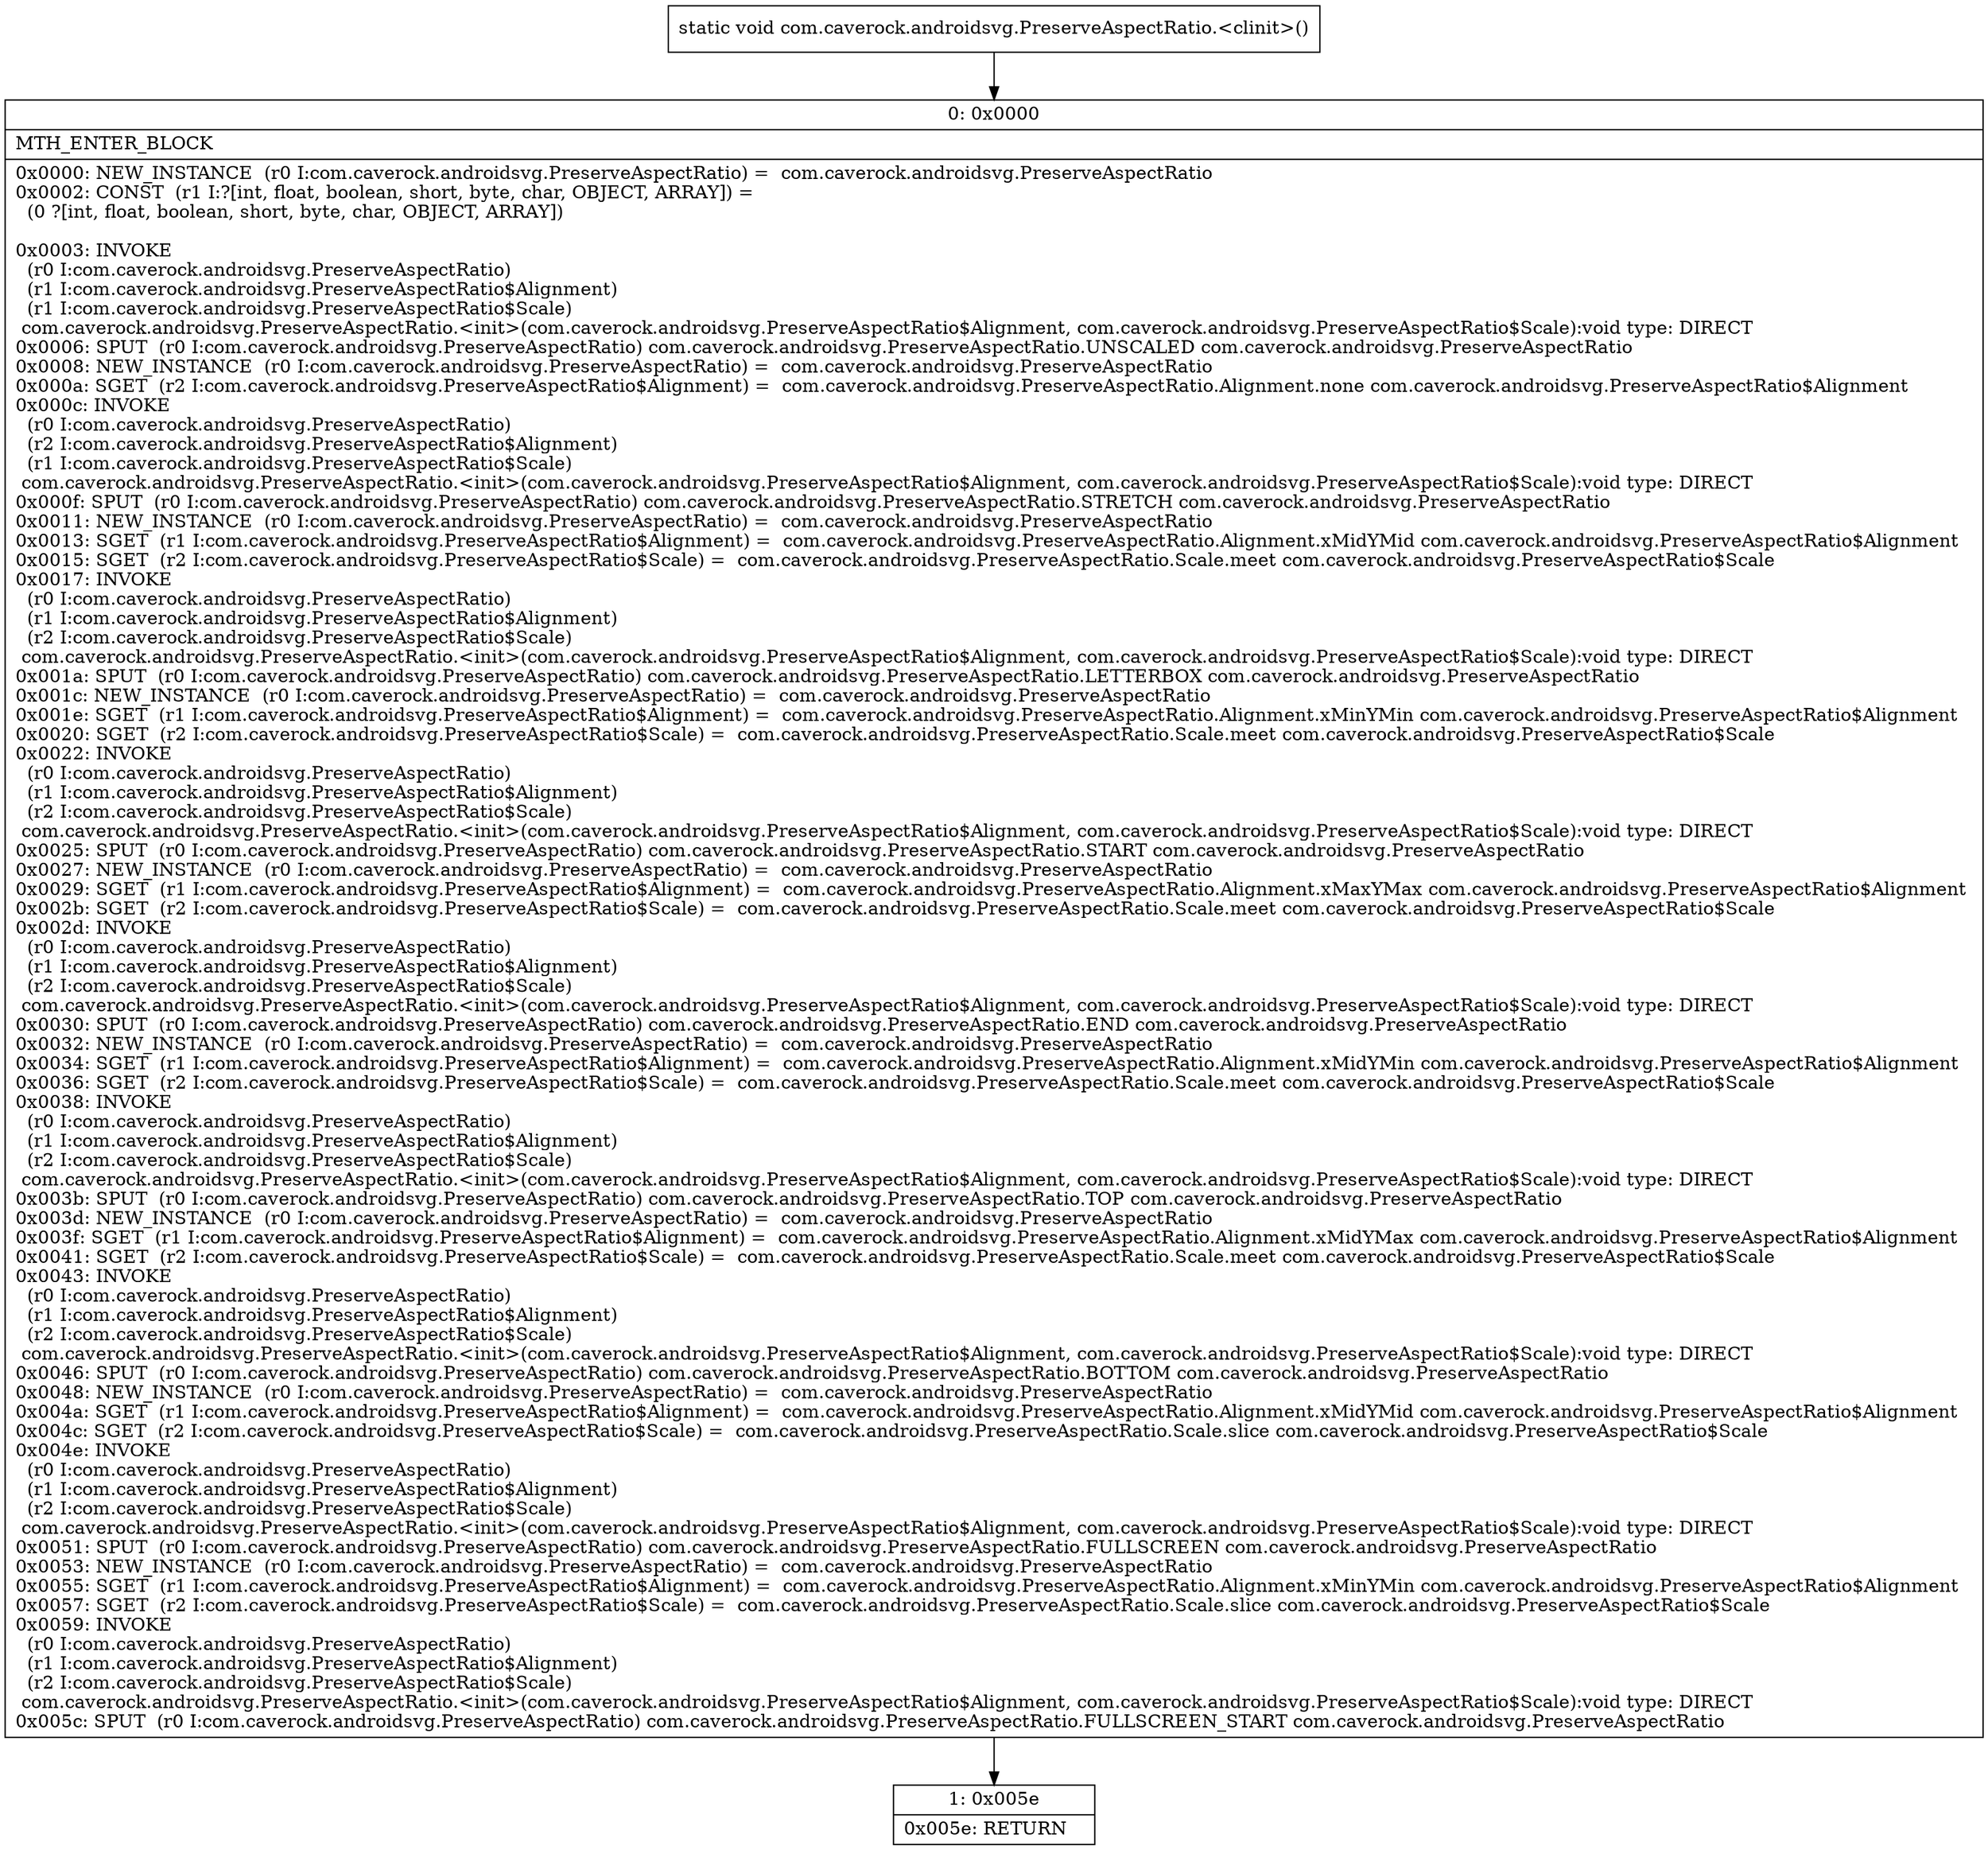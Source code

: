 digraph "CFG forcom.caverock.androidsvg.PreserveAspectRatio.\<clinit\>()V" {
Node_0 [shape=record,label="{0\:\ 0x0000|MTH_ENTER_BLOCK\l|0x0000: NEW_INSTANCE  (r0 I:com.caverock.androidsvg.PreserveAspectRatio) =  com.caverock.androidsvg.PreserveAspectRatio \l0x0002: CONST  (r1 I:?[int, float, boolean, short, byte, char, OBJECT, ARRAY]) = \l  (0 ?[int, float, boolean, short, byte, char, OBJECT, ARRAY])\l \l0x0003: INVOKE  \l  (r0 I:com.caverock.androidsvg.PreserveAspectRatio)\l  (r1 I:com.caverock.androidsvg.PreserveAspectRatio$Alignment)\l  (r1 I:com.caverock.androidsvg.PreserveAspectRatio$Scale)\l com.caverock.androidsvg.PreserveAspectRatio.\<init\>(com.caverock.androidsvg.PreserveAspectRatio$Alignment, com.caverock.androidsvg.PreserveAspectRatio$Scale):void type: DIRECT \l0x0006: SPUT  (r0 I:com.caverock.androidsvg.PreserveAspectRatio) com.caverock.androidsvg.PreserveAspectRatio.UNSCALED com.caverock.androidsvg.PreserveAspectRatio \l0x0008: NEW_INSTANCE  (r0 I:com.caverock.androidsvg.PreserveAspectRatio) =  com.caverock.androidsvg.PreserveAspectRatio \l0x000a: SGET  (r2 I:com.caverock.androidsvg.PreserveAspectRatio$Alignment) =  com.caverock.androidsvg.PreserveAspectRatio.Alignment.none com.caverock.androidsvg.PreserveAspectRatio$Alignment \l0x000c: INVOKE  \l  (r0 I:com.caverock.androidsvg.PreserveAspectRatio)\l  (r2 I:com.caverock.androidsvg.PreserveAspectRatio$Alignment)\l  (r1 I:com.caverock.androidsvg.PreserveAspectRatio$Scale)\l com.caverock.androidsvg.PreserveAspectRatio.\<init\>(com.caverock.androidsvg.PreserveAspectRatio$Alignment, com.caverock.androidsvg.PreserveAspectRatio$Scale):void type: DIRECT \l0x000f: SPUT  (r0 I:com.caverock.androidsvg.PreserveAspectRatio) com.caverock.androidsvg.PreserveAspectRatio.STRETCH com.caverock.androidsvg.PreserveAspectRatio \l0x0011: NEW_INSTANCE  (r0 I:com.caverock.androidsvg.PreserveAspectRatio) =  com.caverock.androidsvg.PreserveAspectRatio \l0x0013: SGET  (r1 I:com.caverock.androidsvg.PreserveAspectRatio$Alignment) =  com.caverock.androidsvg.PreserveAspectRatio.Alignment.xMidYMid com.caverock.androidsvg.PreserveAspectRatio$Alignment \l0x0015: SGET  (r2 I:com.caverock.androidsvg.PreserveAspectRatio$Scale) =  com.caverock.androidsvg.PreserveAspectRatio.Scale.meet com.caverock.androidsvg.PreserveAspectRatio$Scale \l0x0017: INVOKE  \l  (r0 I:com.caverock.androidsvg.PreserveAspectRatio)\l  (r1 I:com.caverock.androidsvg.PreserveAspectRatio$Alignment)\l  (r2 I:com.caverock.androidsvg.PreserveAspectRatio$Scale)\l com.caverock.androidsvg.PreserveAspectRatio.\<init\>(com.caverock.androidsvg.PreserveAspectRatio$Alignment, com.caverock.androidsvg.PreserveAspectRatio$Scale):void type: DIRECT \l0x001a: SPUT  (r0 I:com.caverock.androidsvg.PreserveAspectRatio) com.caverock.androidsvg.PreserveAspectRatio.LETTERBOX com.caverock.androidsvg.PreserveAspectRatio \l0x001c: NEW_INSTANCE  (r0 I:com.caverock.androidsvg.PreserveAspectRatio) =  com.caverock.androidsvg.PreserveAspectRatio \l0x001e: SGET  (r1 I:com.caverock.androidsvg.PreserveAspectRatio$Alignment) =  com.caverock.androidsvg.PreserveAspectRatio.Alignment.xMinYMin com.caverock.androidsvg.PreserveAspectRatio$Alignment \l0x0020: SGET  (r2 I:com.caverock.androidsvg.PreserveAspectRatio$Scale) =  com.caverock.androidsvg.PreserveAspectRatio.Scale.meet com.caverock.androidsvg.PreserveAspectRatio$Scale \l0x0022: INVOKE  \l  (r0 I:com.caverock.androidsvg.PreserveAspectRatio)\l  (r1 I:com.caverock.androidsvg.PreserveAspectRatio$Alignment)\l  (r2 I:com.caverock.androidsvg.PreserveAspectRatio$Scale)\l com.caverock.androidsvg.PreserveAspectRatio.\<init\>(com.caverock.androidsvg.PreserveAspectRatio$Alignment, com.caverock.androidsvg.PreserveAspectRatio$Scale):void type: DIRECT \l0x0025: SPUT  (r0 I:com.caverock.androidsvg.PreserveAspectRatio) com.caverock.androidsvg.PreserveAspectRatio.START com.caverock.androidsvg.PreserveAspectRatio \l0x0027: NEW_INSTANCE  (r0 I:com.caverock.androidsvg.PreserveAspectRatio) =  com.caverock.androidsvg.PreserveAspectRatio \l0x0029: SGET  (r1 I:com.caverock.androidsvg.PreserveAspectRatio$Alignment) =  com.caverock.androidsvg.PreserveAspectRatio.Alignment.xMaxYMax com.caverock.androidsvg.PreserveAspectRatio$Alignment \l0x002b: SGET  (r2 I:com.caverock.androidsvg.PreserveAspectRatio$Scale) =  com.caverock.androidsvg.PreserveAspectRatio.Scale.meet com.caverock.androidsvg.PreserveAspectRatio$Scale \l0x002d: INVOKE  \l  (r0 I:com.caverock.androidsvg.PreserveAspectRatio)\l  (r1 I:com.caverock.androidsvg.PreserveAspectRatio$Alignment)\l  (r2 I:com.caverock.androidsvg.PreserveAspectRatio$Scale)\l com.caverock.androidsvg.PreserveAspectRatio.\<init\>(com.caverock.androidsvg.PreserveAspectRatio$Alignment, com.caverock.androidsvg.PreserveAspectRatio$Scale):void type: DIRECT \l0x0030: SPUT  (r0 I:com.caverock.androidsvg.PreserveAspectRatio) com.caverock.androidsvg.PreserveAspectRatio.END com.caverock.androidsvg.PreserveAspectRatio \l0x0032: NEW_INSTANCE  (r0 I:com.caverock.androidsvg.PreserveAspectRatio) =  com.caverock.androidsvg.PreserveAspectRatio \l0x0034: SGET  (r1 I:com.caverock.androidsvg.PreserveAspectRatio$Alignment) =  com.caverock.androidsvg.PreserveAspectRatio.Alignment.xMidYMin com.caverock.androidsvg.PreserveAspectRatio$Alignment \l0x0036: SGET  (r2 I:com.caverock.androidsvg.PreserveAspectRatio$Scale) =  com.caverock.androidsvg.PreserveAspectRatio.Scale.meet com.caverock.androidsvg.PreserveAspectRatio$Scale \l0x0038: INVOKE  \l  (r0 I:com.caverock.androidsvg.PreserveAspectRatio)\l  (r1 I:com.caverock.androidsvg.PreserveAspectRatio$Alignment)\l  (r2 I:com.caverock.androidsvg.PreserveAspectRatio$Scale)\l com.caverock.androidsvg.PreserveAspectRatio.\<init\>(com.caverock.androidsvg.PreserveAspectRatio$Alignment, com.caverock.androidsvg.PreserveAspectRatio$Scale):void type: DIRECT \l0x003b: SPUT  (r0 I:com.caverock.androidsvg.PreserveAspectRatio) com.caverock.androidsvg.PreserveAspectRatio.TOP com.caverock.androidsvg.PreserveAspectRatio \l0x003d: NEW_INSTANCE  (r0 I:com.caverock.androidsvg.PreserveAspectRatio) =  com.caverock.androidsvg.PreserveAspectRatio \l0x003f: SGET  (r1 I:com.caverock.androidsvg.PreserveAspectRatio$Alignment) =  com.caverock.androidsvg.PreserveAspectRatio.Alignment.xMidYMax com.caverock.androidsvg.PreserveAspectRatio$Alignment \l0x0041: SGET  (r2 I:com.caverock.androidsvg.PreserveAspectRatio$Scale) =  com.caverock.androidsvg.PreserveAspectRatio.Scale.meet com.caverock.androidsvg.PreserveAspectRatio$Scale \l0x0043: INVOKE  \l  (r0 I:com.caverock.androidsvg.PreserveAspectRatio)\l  (r1 I:com.caverock.androidsvg.PreserveAspectRatio$Alignment)\l  (r2 I:com.caverock.androidsvg.PreserveAspectRatio$Scale)\l com.caverock.androidsvg.PreserveAspectRatio.\<init\>(com.caverock.androidsvg.PreserveAspectRatio$Alignment, com.caverock.androidsvg.PreserveAspectRatio$Scale):void type: DIRECT \l0x0046: SPUT  (r0 I:com.caverock.androidsvg.PreserveAspectRatio) com.caverock.androidsvg.PreserveAspectRatio.BOTTOM com.caverock.androidsvg.PreserveAspectRatio \l0x0048: NEW_INSTANCE  (r0 I:com.caverock.androidsvg.PreserveAspectRatio) =  com.caverock.androidsvg.PreserveAspectRatio \l0x004a: SGET  (r1 I:com.caverock.androidsvg.PreserveAspectRatio$Alignment) =  com.caverock.androidsvg.PreserveAspectRatio.Alignment.xMidYMid com.caverock.androidsvg.PreserveAspectRatio$Alignment \l0x004c: SGET  (r2 I:com.caverock.androidsvg.PreserveAspectRatio$Scale) =  com.caverock.androidsvg.PreserveAspectRatio.Scale.slice com.caverock.androidsvg.PreserveAspectRatio$Scale \l0x004e: INVOKE  \l  (r0 I:com.caverock.androidsvg.PreserveAspectRatio)\l  (r1 I:com.caverock.androidsvg.PreserveAspectRatio$Alignment)\l  (r2 I:com.caverock.androidsvg.PreserveAspectRatio$Scale)\l com.caverock.androidsvg.PreserveAspectRatio.\<init\>(com.caverock.androidsvg.PreserveAspectRatio$Alignment, com.caverock.androidsvg.PreserveAspectRatio$Scale):void type: DIRECT \l0x0051: SPUT  (r0 I:com.caverock.androidsvg.PreserveAspectRatio) com.caverock.androidsvg.PreserveAspectRatio.FULLSCREEN com.caverock.androidsvg.PreserveAspectRatio \l0x0053: NEW_INSTANCE  (r0 I:com.caverock.androidsvg.PreserveAspectRatio) =  com.caverock.androidsvg.PreserveAspectRatio \l0x0055: SGET  (r1 I:com.caverock.androidsvg.PreserveAspectRatio$Alignment) =  com.caverock.androidsvg.PreserveAspectRatio.Alignment.xMinYMin com.caverock.androidsvg.PreserveAspectRatio$Alignment \l0x0057: SGET  (r2 I:com.caverock.androidsvg.PreserveAspectRatio$Scale) =  com.caverock.androidsvg.PreserveAspectRatio.Scale.slice com.caverock.androidsvg.PreserveAspectRatio$Scale \l0x0059: INVOKE  \l  (r0 I:com.caverock.androidsvg.PreserveAspectRatio)\l  (r1 I:com.caverock.androidsvg.PreserveAspectRatio$Alignment)\l  (r2 I:com.caverock.androidsvg.PreserveAspectRatio$Scale)\l com.caverock.androidsvg.PreserveAspectRatio.\<init\>(com.caverock.androidsvg.PreserveAspectRatio$Alignment, com.caverock.androidsvg.PreserveAspectRatio$Scale):void type: DIRECT \l0x005c: SPUT  (r0 I:com.caverock.androidsvg.PreserveAspectRatio) com.caverock.androidsvg.PreserveAspectRatio.FULLSCREEN_START com.caverock.androidsvg.PreserveAspectRatio \l}"];
Node_1 [shape=record,label="{1\:\ 0x005e|0x005e: RETURN   \l}"];
MethodNode[shape=record,label="{static void com.caverock.androidsvg.PreserveAspectRatio.\<clinit\>() }"];
MethodNode -> Node_0;
Node_0 -> Node_1;
}

